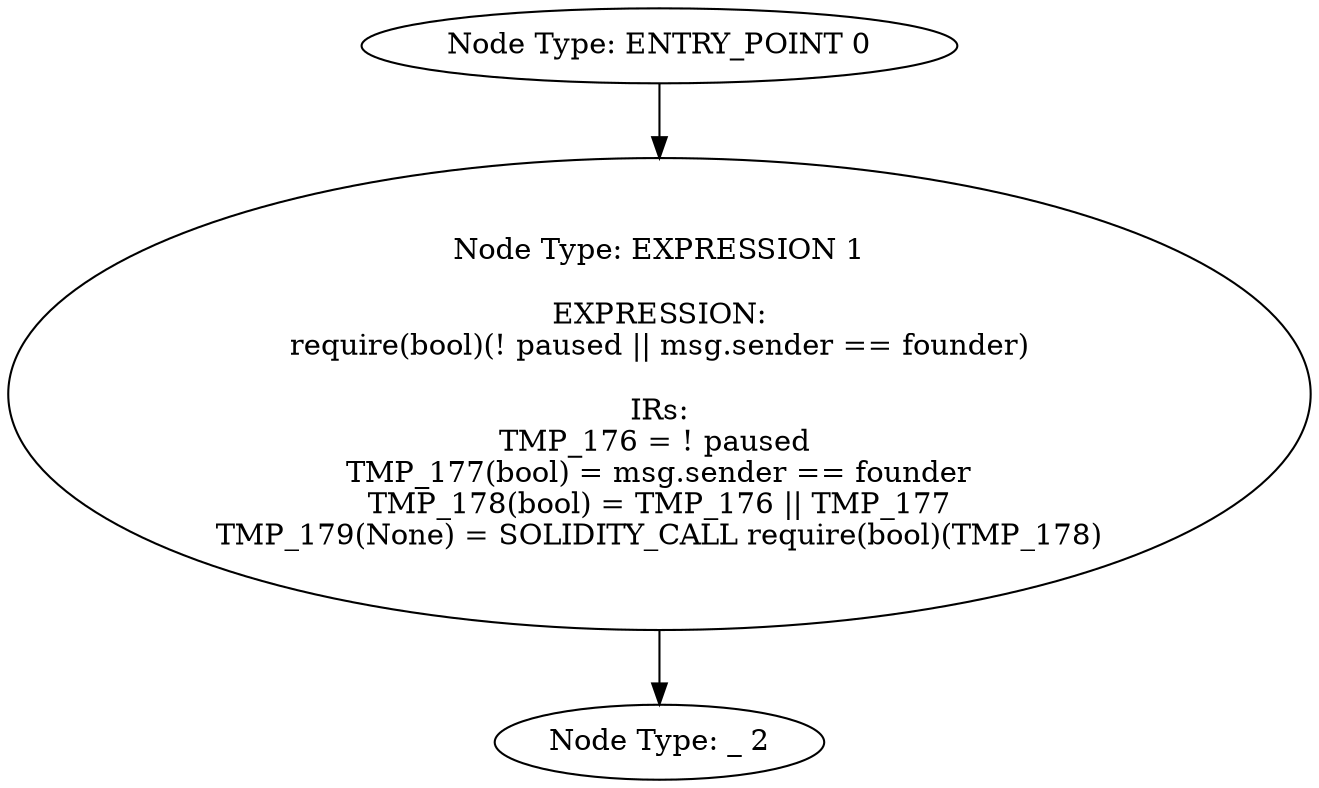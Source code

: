 digraph{
0[label="Node Type: ENTRY_POINT 0
"];
0->1;
1[label="Node Type: EXPRESSION 1

EXPRESSION:
require(bool)(! paused || msg.sender == founder)

IRs:
TMP_176 = ! paused 
TMP_177(bool) = msg.sender == founder
TMP_178(bool) = TMP_176 || TMP_177
TMP_179(None) = SOLIDITY_CALL require(bool)(TMP_178)"];
1->2;
2[label="Node Type: _ 2
"];
}

